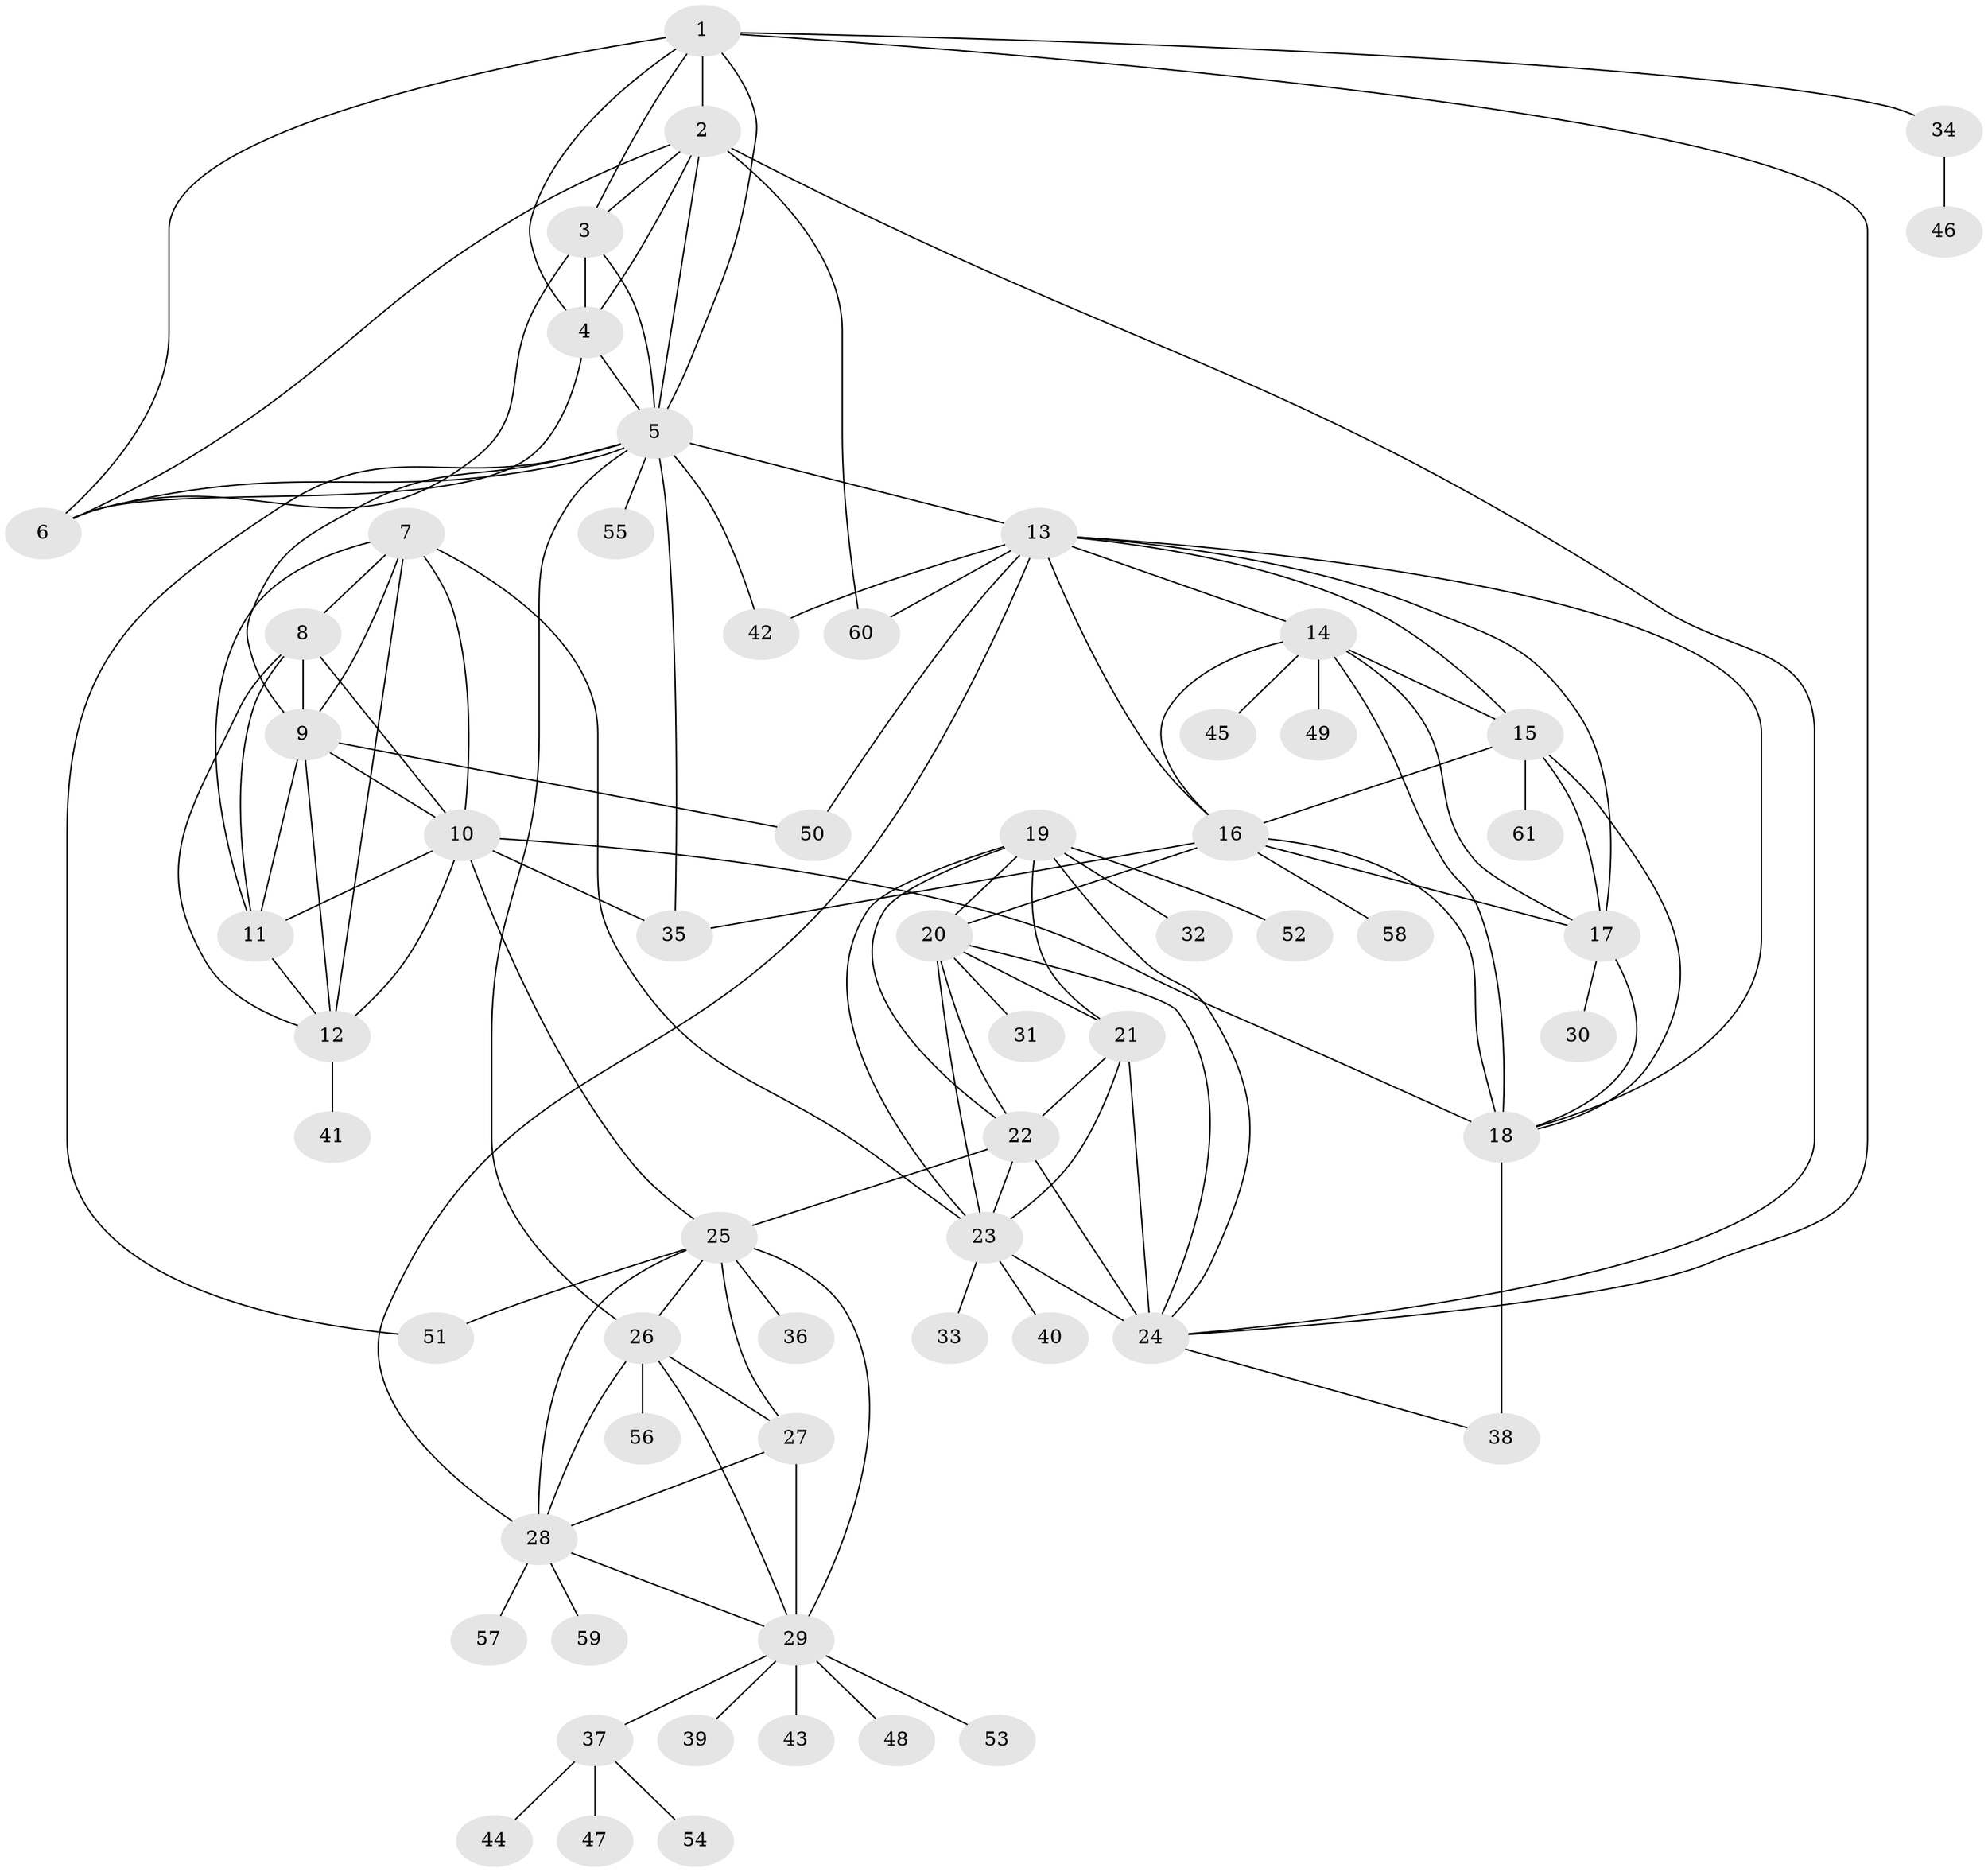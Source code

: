 // original degree distribution, {13: 0.02459016393442623, 7: 0.06557377049180328, 6: 0.040983606557377046, 10: 0.01639344262295082, 8: 0.03278688524590164, 9: 0.040983606557377046, 11: 0.01639344262295082, 12: 0.00819672131147541, 2: 0.09836065573770492, 1: 0.6229508196721312, 3: 0.02459016393442623, 5: 0.00819672131147541}
// Generated by graph-tools (version 1.1) at 2025/37/03/09/25 02:37:39]
// undirected, 61 vertices, 120 edges
graph export_dot {
graph [start="1"]
  node [color=gray90,style=filled];
  1;
  2;
  3;
  4;
  5;
  6;
  7;
  8;
  9;
  10;
  11;
  12;
  13;
  14;
  15;
  16;
  17;
  18;
  19;
  20;
  21;
  22;
  23;
  24;
  25;
  26;
  27;
  28;
  29;
  30;
  31;
  32;
  33;
  34;
  35;
  36;
  37;
  38;
  39;
  40;
  41;
  42;
  43;
  44;
  45;
  46;
  47;
  48;
  49;
  50;
  51;
  52;
  53;
  54;
  55;
  56;
  57;
  58;
  59;
  60;
  61;
  1 -- 2 [weight=6.0];
  1 -- 3 [weight=1.0];
  1 -- 4 [weight=1.0];
  1 -- 5 [weight=1.0];
  1 -- 6 [weight=1.0];
  1 -- 24 [weight=1.0];
  1 -- 34 [weight=1.0];
  2 -- 3 [weight=1.0];
  2 -- 4 [weight=1.0];
  2 -- 5 [weight=1.0];
  2 -- 6 [weight=1.0];
  2 -- 24 [weight=1.0];
  2 -- 60 [weight=1.0];
  3 -- 4 [weight=1.0];
  3 -- 5 [weight=1.0];
  3 -- 6 [weight=1.0];
  4 -- 5 [weight=1.0];
  4 -- 6 [weight=1.0];
  5 -- 6 [weight=1.0];
  5 -- 9 [weight=1.0];
  5 -- 13 [weight=1.0];
  5 -- 26 [weight=1.0];
  5 -- 35 [weight=1.0];
  5 -- 42 [weight=1.0];
  5 -- 51 [weight=1.0];
  5 -- 55 [weight=1.0];
  7 -- 8 [weight=1.0];
  7 -- 9 [weight=1.0];
  7 -- 10 [weight=1.0];
  7 -- 11 [weight=1.0];
  7 -- 12 [weight=1.0];
  7 -- 23 [weight=1.0];
  8 -- 9 [weight=1.0];
  8 -- 10 [weight=5.0];
  8 -- 11 [weight=1.0];
  8 -- 12 [weight=1.0];
  9 -- 10 [weight=1.0];
  9 -- 11 [weight=1.0];
  9 -- 12 [weight=1.0];
  9 -- 50 [weight=1.0];
  10 -- 11 [weight=1.0];
  10 -- 12 [weight=1.0];
  10 -- 18 [weight=1.0];
  10 -- 25 [weight=1.0];
  10 -- 35 [weight=1.0];
  11 -- 12 [weight=1.0];
  12 -- 41 [weight=3.0];
  13 -- 14 [weight=1.0];
  13 -- 15 [weight=1.0];
  13 -- 16 [weight=1.0];
  13 -- 17 [weight=1.0];
  13 -- 18 [weight=1.0];
  13 -- 28 [weight=1.0];
  13 -- 42 [weight=1.0];
  13 -- 50 [weight=1.0];
  13 -- 60 [weight=1.0];
  14 -- 15 [weight=1.0];
  14 -- 16 [weight=1.0];
  14 -- 17 [weight=1.0];
  14 -- 18 [weight=1.0];
  14 -- 45 [weight=1.0];
  14 -- 49 [weight=3.0];
  15 -- 16 [weight=1.0];
  15 -- 17 [weight=1.0];
  15 -- 18 [weight=1.0];
  15 -- 61 [weight=1.0];
  16 -- 17 [weight=1.0];
  16 -- 18 [weight=1.0];
  16 -- 20 [weight=1.0];
  16 -- 35 [weight=1.0];
  16 -- 58 [weight=1.0];
  17 -- 18 [weight=1.0];
  17 -- 30 [weight=2.0];
  18 -- 38 [weight=6.0];
  19 -- 20 [weight=1.0];
  19 -- 21 [weight=1.0];
  19 -- 22 [weight=1.0];
  19 -- 23 [weight=1.0];
  19 -- 24 [weight=1.0];
  19 -- 32 [weight=1.0];
  19 -- 52 [weight=2.0];
  20 -- 21 [weight=1.0];
  20 -- 22 [weight=1.0];
  20 -- 23 [weight=1.0];
  20 -- 24 [weight=1.0];
  20 -- 31 [weight=1.0];
  21 -- 22 [weight=1.0];
  21 -- 23 [weight=1.0];
  21 -- 24 [weight=1.0];
  22 -- 23 [weight=1.0];
  22 -- 24 [weight=6.0];
  22 -- 25 [weight=1.0];
  23 -- 24 [weight=1.0];
  23 -- 33 [weight=1.0];
  23 -- 40 [weight=1.0];
  24 -- 38 [weight=1.0];
  25 -- 26 [weight=2.0];
  25 -- 27 [weight=3.0];
  25 -- 28 [weight=2.0];
  25 -- 29 [weight=2.0];
  25 -- 36 [weight=1.0];
  25 -- 51 [weight=1.0];
  26 -- 27 [weight=1.0];
  26 -- 28 [weight=1.0];
  26 -- 29 [weight=1.0];
  26 -- 56 [weight=1.0];
  27 -- 28 [weight=1.0];
  27 -- 29 [weight=1.0];
  28 -- 29 [weight=1.0];
  28 -- 57 [weight=1.0];
  28 -- 59 [weight=1.0];
  29 -- 37 [weight=1.0];
  29 -- 39 [weight=1.0];
  29 -- 43 [weight=1.0];
  29 -- 48 [weight=1.0];
  29 -- 53 [weight=1.0];
  34 -- 46 [weight=1.0];
  37 -- 44 [weight=1.0];
  37 -- 47 [weight=1.0];
  37 -- 54 [weight=1.0];
}
